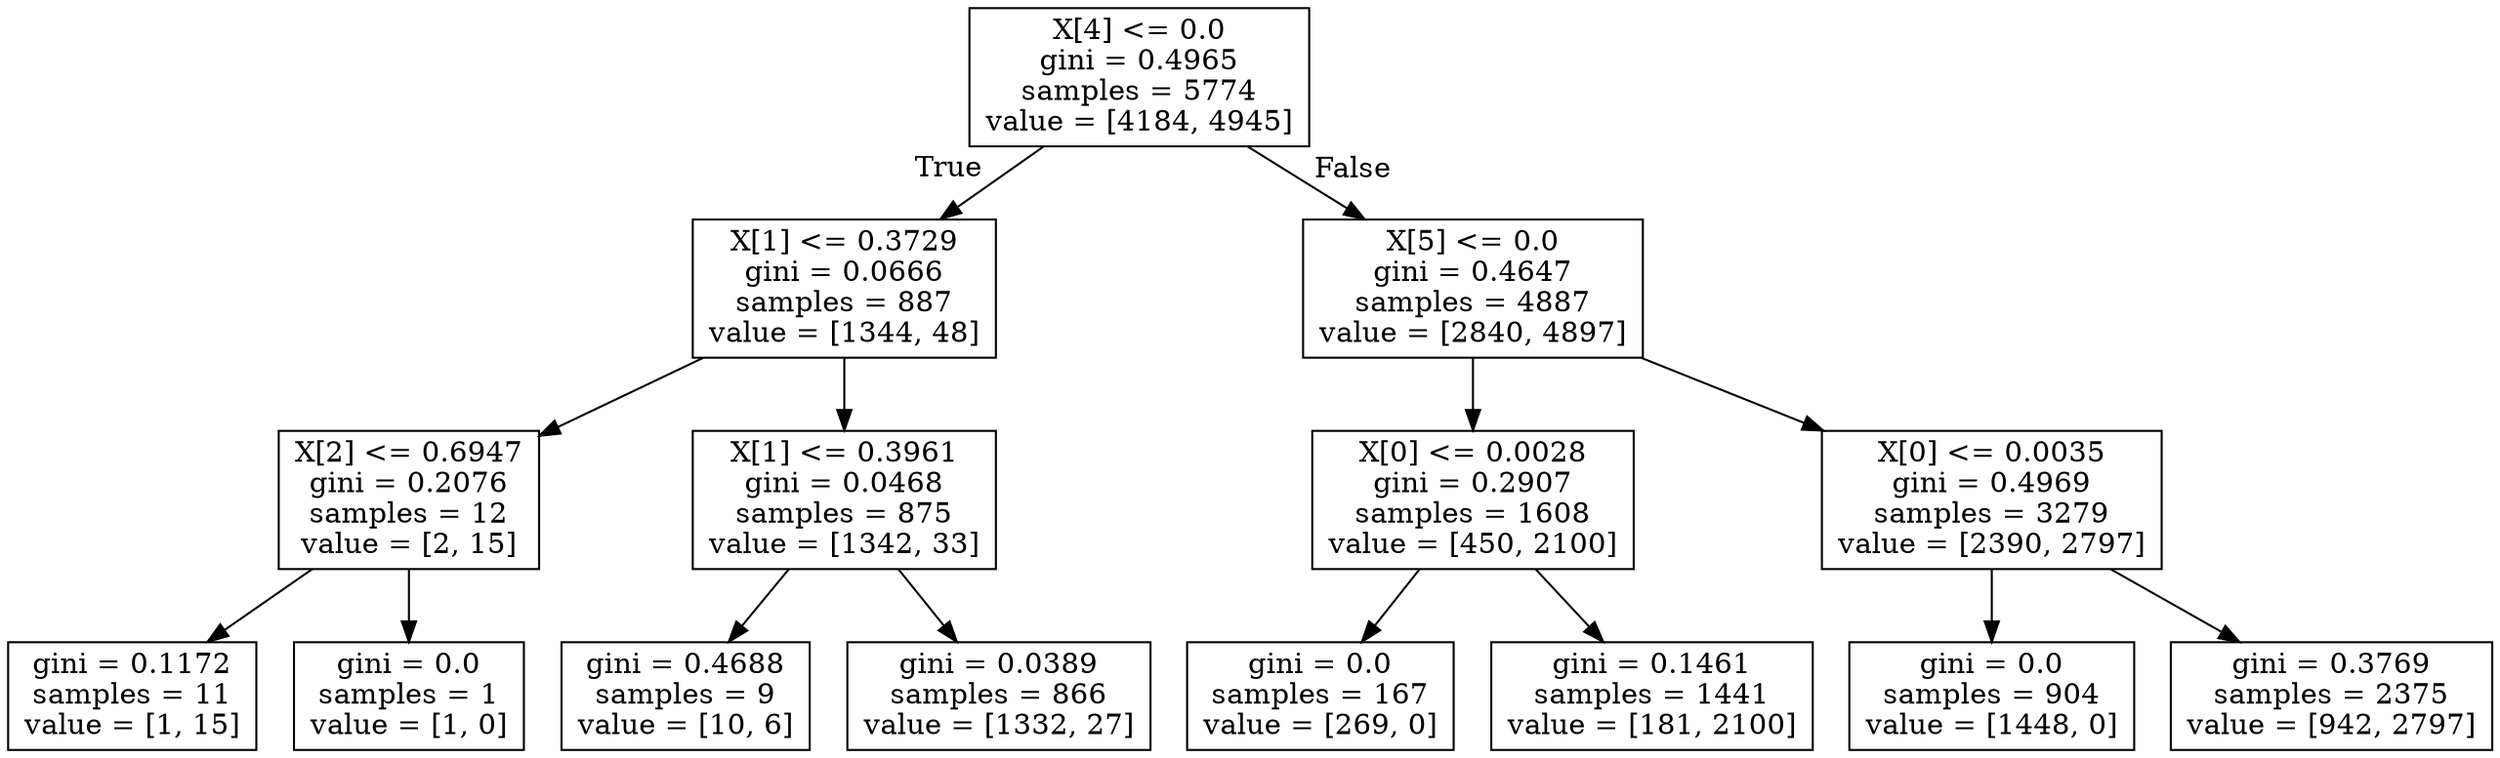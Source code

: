 digraph Tree {
node [shape=box] ;
0 [label="X[4] <= 0.0\ngini = 0.4965\nsamples = 5774\nvalue = [4184, 4945]"] ;
1 [label="X[1] <= 0.3729\ngini = 0.0666\nsamples = 887\nvalue = [1344, 48]"] ;
0 -> 1 [labeldistance=2.5, labelangle=45, headlabel="True"] ;
2 [label="X[2] <= 0.6947\ngini = 0.2076\nsamples = 12\nvalue = [2, 15]"] ;
1 -> 2 ;
3 [label="gini = 0.1172\nsamples = 11\nvalue = [1, 15]"] ;
2 -> 3 ;
4 [label="gini = 0.0\nsamples = 1\nvalue = [1, 0]"] ;
2 -> 4 ;
5 [label="X[1] <= 0.3961\ngini = 0.0468\nsamples = 875\nvalue = [1342, 33]"] ;
1 -> 5 ;
6 [label="gini = 0.4688\nsamples = 9\nvalue = [10, 6]"] ;
5 -> 6 ;
7 [label="gini = 0.0389\nsamples = 866\nvalue = [1332, 27]"] ;
5 -> 7 ;
8 [label="X[5] <= 0.0\ngini = 0.4647\nsamples = 4887\nvalue = [2840, 4897]"] ;
0 -> 8 [labeldistance=2.5, labelangle=-45, headlabel="False"] ;
9 [label="X[0] <= 0.0028\ngini = 0.2907\nsamples = 1608\nvalue = [450, 2100]"] ;
8 -> 9 ;
10 [label="gini = 0.0\nsamples = 167\nvalue = [269, 0]"] ;
9 -> 10 ;
11 [label="gini = 0.1461\nsamples = 1441\nvalue = [181, 2100]"] ;
9 -> 11 ;
12 [label="X[0] <= 0.0035\ngini = 0.4969\nsamples = 3279\nvalue = [2390, 2797]"] ;
8 -> 12 ;
13 [label="gini = 0.0\nsamples = 904\nvalue = [1448, 0]"] ;
12 -> 13 ;
14 [label="gini = 0.3769\nsamples = 2375\nvalue = [942, 2797]"] ;
12 -> 14 ;
}
